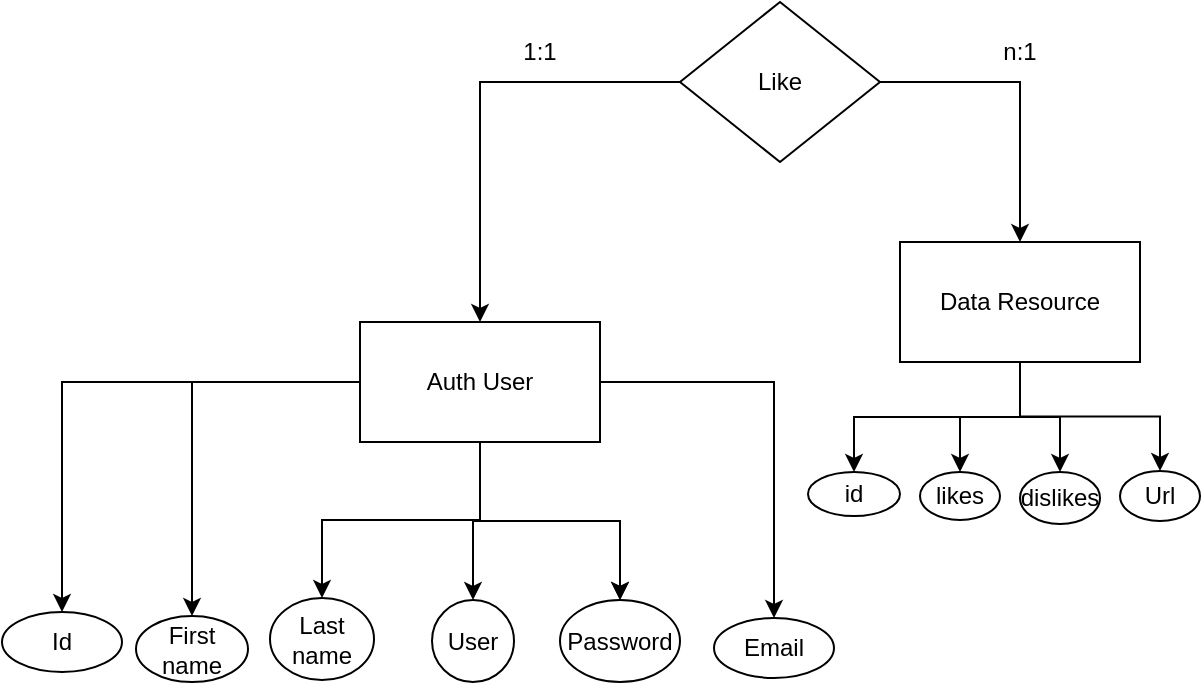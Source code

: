 <mxfile version="20.8.12" type="github">
  <diagram name="Página-1" id="n8u8xJ8j_5SZoOkLJHBC">
    <mxGraphModel dx="1365" dy="447" grid="1" gridSize="10" guides="1" tooltips="1" connect="1" arrows="1" fold="1" page="1" pageScale="1" pageWidth="827" pageHeight="1169" math="0" shadow="0">
      <root>
        <mxCell id="0" />
        <mxCell id="1" parent="0" />
        <mxCell id="X6K8GWh5fb0S3sGI-7qI-4" value="" style="edgeStyle=orthogonalEdgeStyle;rounded=0;orthogonalLoop=1;jettySize=auto;html=1;" parent="1" source="X6K8GWh5fb0S3sGI-7qI-1" target="X6K8GWh5fb0S3sGI-7qI-2" edge="1">
          <mxGeometry relative="1" as="geometry" />
        </mxCell>
        <mxCell id="X6K8GWh5fb0S3sGI-7qI-5" value="" style="edgeStyle=orthogonalEdgeStyle;rounded=0;orthogonalLoop=1;jettySize=auto;html=1;" parent="1" source="X6K8GWh5fb0S3sGI-7qI-1" target="X6K8GWh5fb0S3sGI-7qI-2" edge="1">
          <mxGeometry relative="1" as="geometry" />
        </mxCell>
        <mxCell id="X6K8GWh5fb0S3sGI-7qI-6" style="edgeStyle=orthogonalEdgeStyle;rounded=0;orthogonalLoop=1;jettySize=auto;html=1;" parent="1" source="X6K8GWh5fb0S3sGI-7qI-1" target="X6K8GWh5fb0S3sGI-7qI-3" edge="1">
          <mxGeometry relative="1" as="geometry" />
        </mxCell>
        <mxCell id="X6K8GWh5fb0S3sGI-7qI-9" style="edgeStyle=orthogonalEdgeStyle;rounded=0;orthogonalLoop=1;jettySize=auto;html=1;" parent="1" source="X6K8GWh5fb0S3sGI-7qI-1" target="X6K8GWh5fb0S3sGI-7qI-7" edge="1">
          <mxGeometry relative="1" as="geometry" />
        </mxCell>
        <mxCell id="CilGn9KnwoODo5RzUsQ2-2" style="edgeStyle=orthogonalEdgeStyle;rounded=0;orthogonalLoop=1;jettySize=auto;html=1;entryX=0.5;entryY=0;entryDx=0;entryDy=0;" edge="1" parent="1" source="X6K8GWh5fb0S3sGI-7qI-1" target="CilGn9KnwoODo5RzUsQ2-1">
          <mxGeometry relative="1" as="geometry" />
        </mxCell>
        <mxCell id="CilGn9KnwoODo5RzUsQ2-6" style="edgeStyle=orthogonalEdgeStyle;rounded=0;orthogonalLoop=1;jettySize=auto;html=1;entryX=0.5;entryY=0;entryDx=0;entryDy=0;" edge="1" parent="1" source="X6K8GWh5fb0S3sGI-7qI-1" target="CilGn9KnwoODo5RzUsQ2-3">
          <mxGeometry relative="1" as="geometry" />
        </mxCell>
        <mxCell id="CilGn9KnwoODo5RzUsQ2-7" style="edgeStyle=orthogonalEdgeStyle;rounded=0;orthogonalLoop=1;jettySize=auto;html=1;" edge="1" parent="1" source="X6K8GWh5fb0S3sGI-7qI-1" target="CilGn9KnwoODo5RzUsQ2-8">
          <mxGeometry relative="1" as="geometry">
            <mxPoint x="360" y="570" as="targetPoint" />
          </mxGeometry>
        </mxCell>
        <mxCell id="X6K8GWh5fb0S3sGI-7qI-1" value="Auth User" style="rounded=0;whiteSpace=wrap;html=1;" parent="1" vertex="1">
          <mxGeometry x="150" y="420" width="120" height="60" as="geometry" />
        </mxCell>
        <mxCell id="X6K8GWh5fb0S3sGI-7qI-2" value="Password" style="ellipse;whiteSpace=wrap;html=1;" parent="1" vertex="1">
          <mxGeometry x="250" y="559" width="60" height="41" as="geometry" />
        </mxCell>
        <mxCell id="X6K8GWh5fb0S3sGI-7qI-3" value="User" style="ellipse;whiteSpace=wrap;html=1;" parent="1" vertex="1">
          <mxGeometry x="186" y="559" width="41" height="41" as="geometry" />
        </mxCell>
        <mxCell id="X6K8GWh5fb0S3sGI-7qI-7" value="Id" style="ellipse;whiteSpace=wrap;html=1;" parent="1" vertex="1">
          <mxGeometry x="-29" y="565" width="60" height="30" as="geometry" />
        </mxCell>
        <mxCell id="X6K8GWh5fb0S3sGI-7qI-18" style="edgeStyle=orthogonalEdgeStyle;rounded=0;orthogonalLoop=1;jettySize=auto;html=1;" parent="1" source="X6K8GWh5fb0S3sGI-7qI-10" target="X6K8GWh5fb0S3sGI-7qI-11" edge="1">
          <mxGeometry relative="1" as="geometry" />
        </mxCell>
        <mxCell id="X6K8GWh5fb0S3sGI-7qI-19" style="edgeStyle=orthogonalEdgeStyle;rounded=0;orthogonalLoop=1;jettySize=auto;html=1;entryX=0.5;entryY=0;entryDx=0;entryDy=0;" parent="1" source="X6K8GWh5fb0S3sGI-7qI-10" target="X6K8GWh5fb0S3sGI-7qI-12" edge="1">
          <mxGeometry relative="1" as="geometry" />
        </mxCell>
        <mxCell id="X6K8GWh5fb0S3sGI-7qI-20" style="edgeStyle=orthogonalEdgeStyle;rounded=0;orthogonalLoop=1;jettySize=auto;html=1;entryX=0.5;entryY=0;entryDx=0;entryDy=0;" parent="1" source="X6K8GWh5fb0S3sGI-7qI-10" target="X6K8GWh5fb0S3sGI-7qI-13" edge="1">
          <mxGeometry relative="1" as="geometry" />
        </mxCell>
        <mxCell id="X6K8GWh5fb0S3sGI-7qI-21" style="edgeStyle=orthogonalEdgeStyle;rounded=0;orthogonalLoop=1;jettySize=auto;html=1;entryX=0.5;entryY=0;entryDx=0;entryDy=0;" parent="1" source="X6K8GWh5fb0S3sGI-7qI-10" target="X6K8GWh5fb0S3sGI-7qI-15" edge="1">
          <mxGeometry relative="1" as="geometry" />
        </mxCell>
        <mxCell id="X6K8GWh5fb0S3sGI-7qI-10" value="Data Resource" style="rounded=0;whiteSpace=wrap;html=1;" parent="1" vertex="1">
          <mxGeometry x="420" y="380" width="120" height="60" as="geometry" />
        </mxCell>
        <mxCell id="X6K8GWh5fb0S3sGI-7qI-11" value="id " style="ellipse;whiteSpace=wrap;html=1;" parent="1" vertex="1">
          <mxGeometry x="374" y="495" width="46" height="22" as="geometry" />
        </mxCell>
        <mxCell id="X6K8GWh5fb0S3sGI-7qI-12" value="likes" style="ellipse;whiteSpace=wrap;html=1;" parent="1" vertex="1">
          <mxGeometry x="430" y="495" width="40" height="24" as="geometry" />
        </mxCell>
        <mxCell id="X6K8GWh5fb0S3sGI-7qI-13" value="dislikes" style="ellipse;whiteSpace=wrap;html=1;" parent="1" vertex="1">
          <mxGeometry x="480" y="495" width="40" height="26" as="geometry" />
        </mxCell>
        <mxCell id="X6K8GWh5fb0S3sGI-7qI-15" value="Url" style="ellipse;whiteSpace=wrap;html=1;" parent="1" vertex="1">
          <mxGeometry x="530" y="494.5" width="40" height="25" as="geometry" />
        </mxCell>
        <mxCell id="X6K8GWh5fb0S3sGI-7qI-24" style="edgeStyle=orthogonalEdgeStyle;rounded=0;orthogonalLoop=1;jettySize=auto;html=1;" parent="1" source="X6K8GWh5fb0S3sGI-7qI-23" target="X6K8GWh5fb0S3sGI-7qI-1" edge="1">
          <mxGeometry relative="1" as="geometry" />
        </mxCell>
        <mxCell id="X6K8GWh5fb0S3sGI-7qI-25" style="edgeStyle=orthogonalEdgeStyle;rounded=0;orthogonalLoop=1;jettySize=auto;html=1;entryX=0.5;entryY=0;entryDx=0;entryDy=0;" parent="1" source="X6K8GWh5fb0S3sGI-7qI-23" target="X6K8GWh5fb0S3sGI-7qI-10" edge="1">
          <mxGeometry relative="1" as="geometry" />
        </mxCell>
        <mxCell id="X6K8GWh5fb0S3sGI-7qI-23" value="Like" style="rhombus;whiteSpace=wrap;html=1;" parent="1" vertex="1">
          <mxGeometry x="310" y="260" width="100" height="80" as="geometry" />
        </mxCell>
        <mxCell id="X6K8GWh5fb0S3sGI-7qI-27" value="n:1" style="text;html=1;strokeColor=none;fillColor=none;align=center;verticalAlign=middle;whiteSpace=wrap;rounded=0;" parent="1" vertex="1">
          <mxGeometry x="450" y="270" width="60" height="30" as="geometry" />
        </mxCell>
        <mxCell id="X6K8GWh5fb0S3sGI-7qI-30" value="1:1" style="text;html=1;strokeColor=none;fillColor=none;align=center;verticalAlign=middle;whiteSpace=wrap;rounded=0;" parent="1" vertex="1">
          <mxGeometry x="210" y="270" width="60" height="30" as="geometry" />
        </mxCell>
        <mxCell id="CilGn9KnwoODo5RzUsQ2-1" value="Last name" style="ellipse;whiteSpace=wrap;html=1;" vertex="1" parent="1">
          <mxGeometry x="105" y="558" width="52" height="41" as="geometry" />
        </mxCell>
        <mxCell id="CilGn9KnwoODo5RzUsQ2-3" value="First name" style="ellipse;whiteSpace=wrap;html=1;" vertex="1" parent="1">
          <mxGeometry x="38" y="567" width="56" height="33" as="geometry" />
        </mxCell>
        <mxCell id="CilGn9KnwoODo5RzUsQ2-8" value="Email" style="ellipse;whiteSpace=wrap;html=1;" vertex="1" parent="1">
          <mxGeometry x="327" y="568" width="60" height="30" as="geometry" />
        </mxCell>
      </root>
    </mxGraphModel>
  </diagram>
</mxfile>
